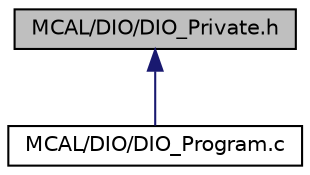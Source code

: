 digraph "MCAL/DIO/DIO_Private.h"
{
 // LATEX_PDF_SIZE
  edge [fontname="Helvetica",fontsize="10",labelfontname="Helvetica",labelfontsize="10"];
  node [fontname="Helvetica",fontsize="10",shape=record];
  Node1 [label="MCAL/DIO/DIO_Private.h",height=0.2,width=0.4,color="black", fillcolor="grey75", style="filled", fontcolor="black",tooltip=" "];
  Node1 -> Node2 [dir="back",color="midnightblue",fontsize="10",style="solid",fontname="Helvetica"];
  Node2 [label="MCAL/DIO/DIO_Program.c",height=0.2,width=0.4,color="black", fillcolor="white", style="filled",URL="$dd/dfd/_d_i_o___program_8c.html",tooltip=" "];
}
